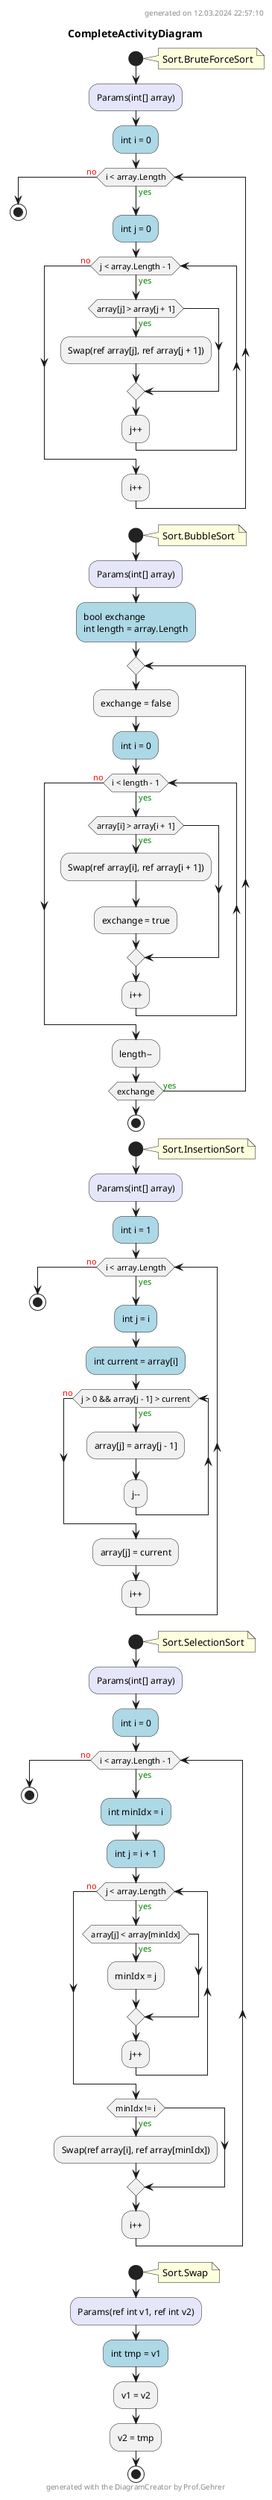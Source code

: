 @startuml CompleteActivityDiagram
header
generated on 12.03.2024 22:57:10
end header
title CompleteActivityDiagram
start
note right:  Sort.BruteForceSort
#Lavender:Params(int[] array);
#LightBlue:int i = 0;
while (i < array.Length) is (<color:green>yes)
    #LightBlue:int j = 0;
    while (j < array.Length - 1) is (<color:green>yes)
        if (array[j] > array[j + 1]) then (<color:green>yes)
            :Swap(ref array[j], ref array[j + 1]);
        endif
    :j++;
    endwhile (<color:red>no)
:i++;
endwhile (<color:red>no)
stop
start
note right:  Sort.BubbleSort
#Lavender:Params(int[] array);
#LightBlue:bool exchange
int length = array.Length;
repeat
    :exchange = false;
    #LightBlue:int i = 0;
    while (i < length - 1) is (<color:green>yes)
        if (array[i] > array[i + 1]) then (<color:green>yes)
            :Swap(ref array[i], ref array[i + 1]);
            :exchange = true;
        endif
    :i++;
    endwhile (<color:red>no)
    :length--;
repeat while (exchange) is (<color:green>yes)
stop
start
note right:  Sort.InsertionSort
#Lavender:Params(int[] array);
#LightBlue:int i = 1;
while (i < array.Length) is (<color:green>yes)
    #LightBlue:int j = i;
    #LightBlue:int current = array[i];
    while (j > 0 && array[j - 1] > current) is (<color:green>yes)
        :array[j] = array[j - 1];
        :j--;
    endwhile (<color:red>no)
    :array[j] = current;
:i++;
endwhile (<color:red>no)
stop
start
note right:  Sort.SelectionSort
#Lavender:Params(int[] array);
#LightBlue:int i = 0;
while (i < array.Length - 1) is (<color:green>yes)
    #LightBlue:int minIdx = i;
    #LightBlue:int j = i + 1;
    while (j < array.Length) is (<color:green>yes)
        if (array[j] < array[minIdx]) then (<color:green>yes)
            :minIdx = j;
        endif
    :j++;
    endwhile (<color:red>no)
    if (minIdx != i) then (<color:green>yes)
        :Swap(ref array[i], ref array[minIdx]);
    endif
:i++;
endwhile (<color:red>no)
stop
start
note right:  Sort.Swap
#Lavender:Params(ref int v1, ref int v2);
#LightBlue:int tmp = v1;
:v1 = v2;
:v2 = tmp;
stop
footer
generated with the DiagramCreator by Prof.Gehrer
end footer
@enduml
